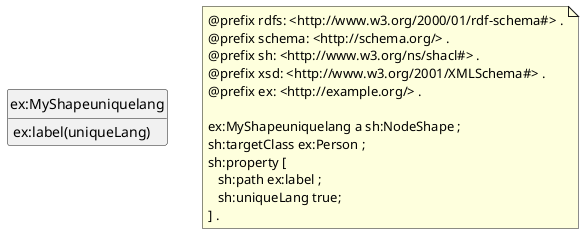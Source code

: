 @startuml
class "ex:MyShapeuniquelang"
"ex:MyShapeuniquelang" : ex:label(uniqueLang)

note as N1
@prefix rdfs: <http://www.w3.org/2000/01/rdf-schema#> .
@prefix schema: <http://schema.org/> .
@prefix sh: <http://www.w3.org/ns/shacl#> .
@prefix xsd: <http://www.w3.org/2001/XMLSchema#> .
@prefix ex: <http://example.org/> .

ex:MyShapeuniquelang a sh:NodeShape ;
sh:targetClass ex:Person ;
sh:property [
   sh:path ex:label ;
   sh:uniqueLang true;
] .
end note

hide circle
hide empty members
@enduml